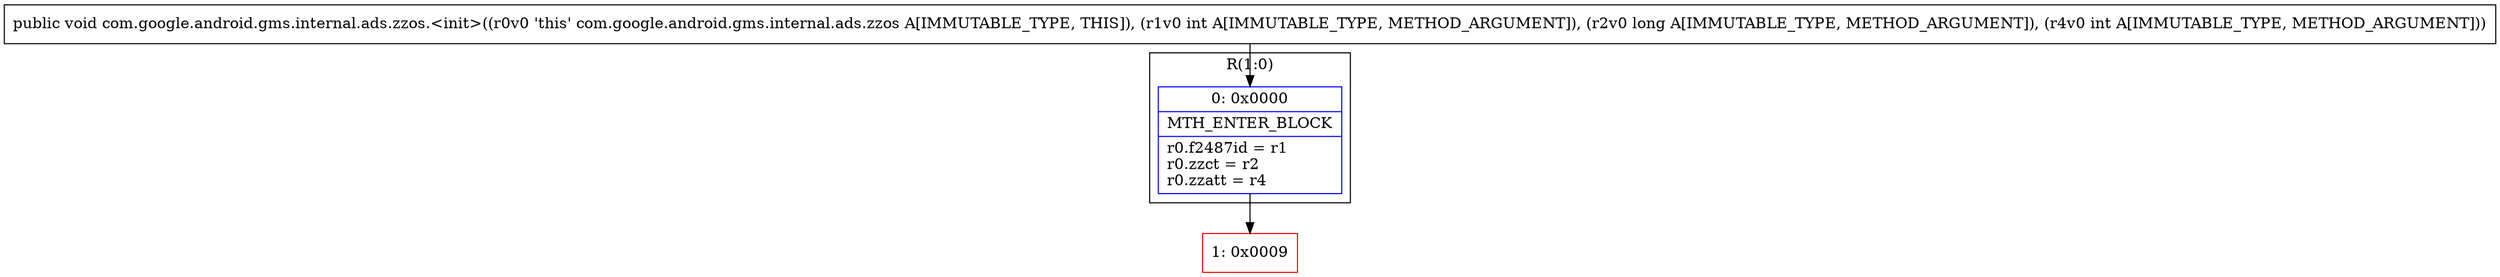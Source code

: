 digraph "CFG forcom.google.android.gms.internal.ads.zzos.\<init\>(IJI)V" {
subgraph cluster_Region_1547130171 {
label = "R(1:0)";
node [shape=record,color=blue];
Node_0 [shape=record,label="{0\:\ 0x0000|MTH_ENTER_BLOCK\l|r0.f2487id = r1\lr0.zzct = r2\lr0.zzatt = r4\l}"];
}
Node_1 [shape=record,color=red,label="{1\:\ 0x0009}"];
MethodNode[shape=record,label="{public void com.google.android.gms.internal.ads.zzos.\<init\>((r0v0 'this' com.google.android.gms.internal.ads.zzos A[IMMUTABLE_TYPE, THIS]), (r1v0 int A[IMMUTABLE_TYPE, METHOD_ARGUMENT]), (r2v0 long A[IMMUTABLE_TYPE, METHOD_ARGUMENT]), (r4v0 int A[IMMUTABLE_TYPE, METHOD_ARGUMENT])) }"];
MethodNode -> Node_0;
Node_0 -> Node_1;
}

